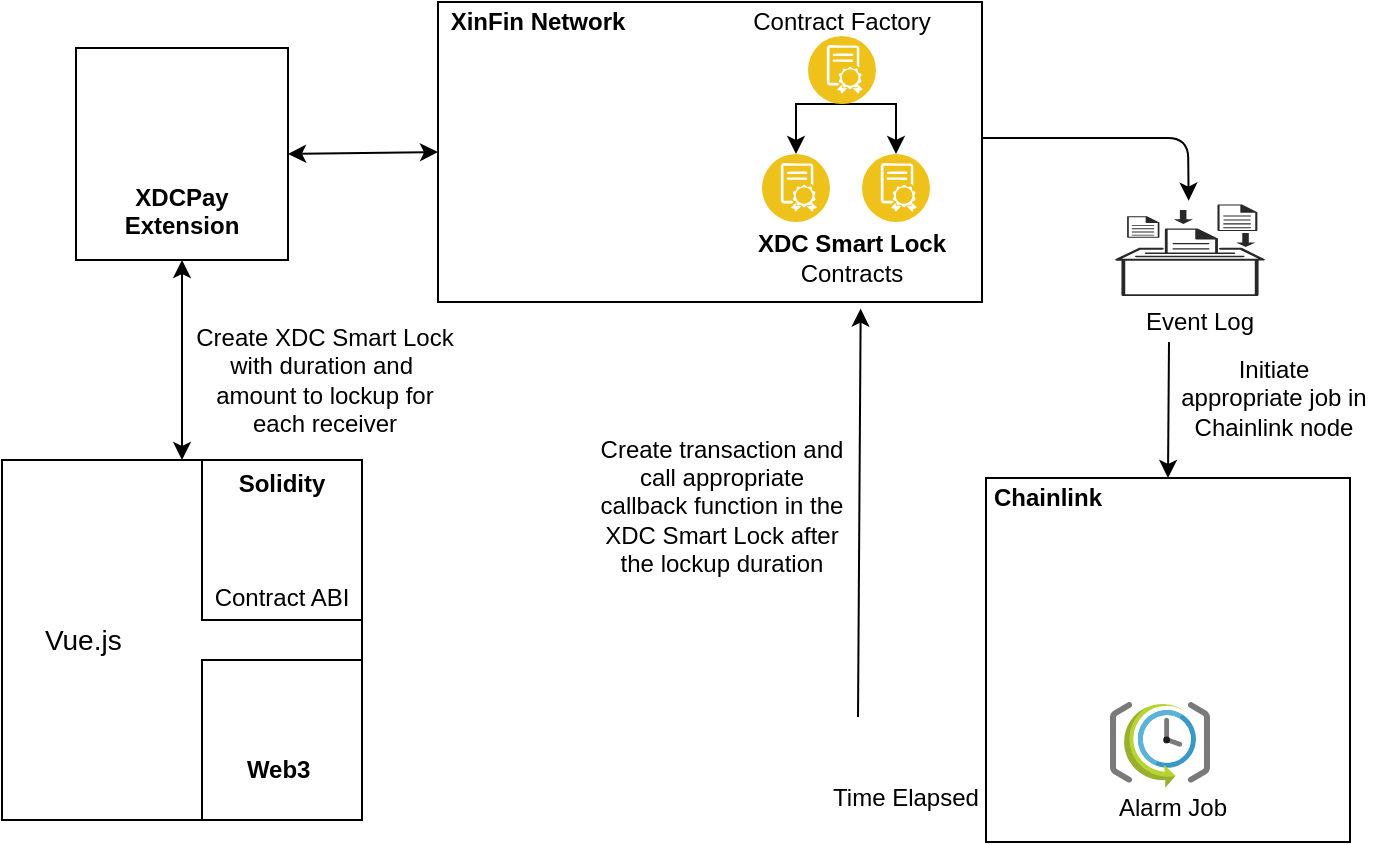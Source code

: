 <mxfile version="15.5.9" type="device"><diagram id="tvmS3jtjOdbyaY7cEYsQ" name="Page-1"><mxGraphModel dx="1422" dy="786" grid="1" gridSize="10" guides="1" tooltips="1" connect="1" arrows="1" fold="1" page="1" pageScale="1" pageWidth="827" pageHeight="1169" math="0" shadow="0"><root><mxCell id="0"/><mxCell id="1" parent="0"/><mxCell id="nSILyby0qN-jrQ36aiaI-36" value="&lt;br&gt;&lt;br&gt;&lt;br&gt;&lt;b&gt;&lt;br&gt;XDCPay Extension&lt;/b&gt;" style="whiteSpace=wrap;html=1;aspect=fixed;" parent="1" vertex="1"><mxGeometry x="97" y="73" width="106" height="106" as="geometry"/></mxCell><mxCell id="nSILyby0qN-jrQ36aiaI-28" value="" style="whiteSpace=wrap;html=1;aspect=fixed;" parent="1" vertex="1"><mxGeometry x="552" y="288" width="182" height="182" as="geometry"/></mxCell><mxCell id="nSILyby0qN-jrQ36aiaI-15" value="" style="rounded=0;whiteSpace=wrap;html=1;" parent="1" vertex="1"><mxGeometry x="278" y="50" width="272" height="150" as="geometry"/></mxCell><mxCell id="nSILyby0qN-jrQ36aiaI-1" value="&lt;div style=&quot;text-align: justify&quot;&gt;&lt;font style=&quot;font-size: 14px&quot;&gt;&amp;nbsp; &amp;nbsp; &amp;nbsp;&lt;font&gt;Vue.js&lt;/font&gt;&lt;/font&gt;&lt;/div&gt;" style="whiteSpace=wrap;html=1;aspect=fixed;align=left;" parent="1" vertex="1"><mxGeometry x="60" y="279" width="180" height="180" as="geometry"/></mxCell><mxCell id="nSILyby0qN-jrQ36aiaI-2" value="&lt;b&gt;Solidity&lt;/b&gt;&lt;br&gt;&lt;br&gt;&lt;br&gt;&lt;br&gt;Contract ABI" style="whiteSpace=wrap;html=1;aspect=fixed;" parent="1" vertex="1"><mxGeometry x="160" y="279" width="80" height="80" as="geometry"/></mxCell><mxCell id="nSILyby0qN-jrQ36aiaI-4" value="&lt;b&gt;&lt;br&gt;&lt;br&gt;Web3&amp;nbsp;&lt;/b&gt;" style="whiteSpace=wrap;html=1;aspect=fixed;align=center;" parent="1" vertex="1"><mxGeometry x="160" y="379" width="80" height="80" as="geometry"/></mxCell><mxCell id="nSILyby0qN-jrQ36aiaI-9" value="" style="shape=image;html=1;verticalAlign=top;verticalLabelPosition=bottom;labelBackgroundColor=#ffffff;imageAspect=0;aspect=fixed;image=https://cdn4.iconfinder.com/data/icons/logos-and-brands/512/367_Vuejs_logo-128.png" parent="1" vertex="1"><mxGeometry x="78" y="319" width="40" height="40" as="geometry"/></mxCell><mxCell id="nSILyby0qN-jrQ36aiaI-10" value="&lt;b&gt;XinFin Network&lt;/b&gt;" style="text;html=1;strokeColor=none;fillColor=none;align=center;verticalAlign=middle;whiteSpace=wrap;rounded=0;" parent="1" vertex="1"><mxGeometry x="278" y="50" width="100" height="20" as="geometry"/></mxCell><mxCell id="nSILyby0qN-jrQ36aiaI-11" value="" style="shape=image;html=1;verticalAlign=top;verticalLabelPosition=bottom;labelBackgroundColor=#ffffff;imageAspect=0;aspect=fixed;image=https://cdn4.iconfinder.com/data/icons/scripting-and-programming-languages/512/js-128.png" parent="1" vertex="1"><mxGeometry x="185" y="397" width="30" height="30" as="geometry"/></mxCell><mxCell id="nSILyby0qN-jrQ36aiaI-12" value="" style="shape=image;html=1;verticalAlign=top;verticalLabelPosition=bottom;labelBackgroundColor=#ffffff;imageAspect=0;aspect=fixed;image=https://cdn3.iconfinder.com/data/icons/humano2/128x128/mimetypes/application-x-python-bytecode.png" parent="1" vertex="1"><mxGeometry x="180" y="299" width="40" height="40" as="geometry"/></mxCell><mxCell id="nSILyby0qN-jrQ36aiaI-13" value="" style="shape=image;html=1;verticalAlign=top;verticalLabelPosition=bottom;labelBackgroundColor=#ffffff;imageAspect=0;aspect=fixed;image=https://cdn0.iconfinder.com/data/icons/blockchain-classic/270/ChainLink-128.png" parent="1" vertex="1"><mxGeometry x="605" y="308" width="68" height="68" as="geometry"/></mxCell><mxCell id="nSILyby0qN-jrQ36aiaI-16" value="" style="aspect=fixed;perimeter=ellipsePerimeter;html=1;align=center;shadow=0;dashed=0;fontColor=#4277BB;labelBackgroundColor=#ffffff;fontSize=12;spacingTop=3;image;image=img/lib/ibm/blockchain/smart_contract.svg;" parent="1" vertex="1"><mxGeometry x="440" y="126" width="34" height="34" as="geometry"/></mxCell><mxCell id="nSILyby0qN-jrQ36aiaI-17" value="" style="aspect=fixed;perimeter=ellipsePerimeter;html=1;align=center;shadow=0;dashed=0;fontColor=#4277BB;labelBackgroundColor=#ffffff;fontSize=12;spacingTop=3;image;image=img/lib/ibm/blockchain/smart_contract.svg;" parent="1" vertex="1"><mxGeometry x="490" y="126" width="34" height="34" as="geometry"/></mxCell><mxCell id="nSILyby0qN-jrQ36aiaI-18" value="&lt;b&gt;XDC Smart Lock&lt;/b&gt; Contracts" style="text;html=1;strokeColor=none;fillColor=none;align=center;verticalAlign=middle;whiteSpace=wrap;rounded=0;" parent="1" vertex="1"><mxGeometry x="430" y="162" width="110" height="32" as="geometry"/></mxCell><mxCell id="nSILyby0qN-jrQ36aiaI-21" style="edgeStyle=orthogonalEdgeStyle;rounded=0;orthogonalLoop=1;jettySize=auto;html=1;exitX=0.5;exitY=1;exitDx=0;exitDy=0;entryX=0.5;entryY=0;entryDx=0;entryDy=0;" parent="1" source="nSILyby0qN-jrQ36aiaI-19" target="nSILyby0qN-jrQ36aiaI-16" edge="1"><mxGeometry relative="1" as="geometry"/></mxCell><mxCell id="nSILyby0qN-jrQ36aiaI-24" style="edgeStyle=orthogonalEdgeStyle;rounded=0;orthogonalLoop=1;jettySize=auto;html=1;exitX=0.5;exitY=1;exitDx=0;exitDy=0;entryX=0.5;entryY=0;entryDx=0;entryDy=0;" parent="1" source="nSILyby0qN-jrQ36aiaI-19" target="nSILyby0qN-jrQ36aiaI-17" edge="1"><mxGeometry relative="1" as="geometry"/></mxCell><mxCell id="nSILyby0qN-jrQ36aiaI-19" value="" style="aspect=fixed;perimeter=ellipsePerimeter;html=1;align=center;shadow=0;dashed=0;fontColor=#4277BB;labelBackgroundColor=#ffffff;fontSize=12;spacingTop=3;image;image=img/lib/ibm/blockchain/smart_contract.svg;" parent="1" vertex="1"><mxGeometry x="463" y="67" width="34" height="34" as="geometry"/></mxCell><mxCell id="nSILyby0qN-jrQ36aiaI-20" value="Contract Factory" style="text;html=1;strokeColor=none;fillColor=none;align=center;verticalAlign=middle;whiteSpace=wrap;rounded=0;" parent="1" vertex="1"><mxGeometry x="430" y="50" width="100" height="20" as="geometry"/></mxCell><mxCell id="nSILyby0qN-jrQ36aiaI-25" value="" style="verticalLabelPosition=bottom;html=1;fillColor=#282828;strokeColor=none;verticalAlign=top;pointerEvents=1;align=center;shape=mxgraph.cisco_safe.security_icons.log_management;" parent="1" vertex="1"><mxGeometry x="616.5" y="151.25" width="75" height="45.75" as="geometry"/></mxCell><mxCell id="nSILyby0qN-jrQ36aiaI-26" value="Event Log" style="text;html=1;strokeColor=none;fillColor=none;align=center;verticalAlign=middle;whiteSpace=wrap;rounded=0;" parent="1" vertex="1"><mxGeometry x="628.5" y="200" width="60" height="20" as="geometry"/></mxCell><mxCell id="nSILyby0qN-jrQ36aiaI-30" value="&lt;b&gt;Chainlink&lt;/b&gt;" style="text;html=1;strokeColor=none;fillColor=none;align=center;verticalAlign=middle;whiteSpace=wrap;rounded=0;" parent="1" vertex="1"><mxGeometry x="533" y="288" width="100" height="20" as="geometry"/></mxCell><mxCell id="nSILyby0qN-jrQ36aiaI-31" value="" style="aspect=fixed;html=1;points=[];align=center;image;fontSize=12;image=img/lib/mscae/SchedulerJobCollection.svg;" parent="1" vertex="1"><mxGeometry x="614" y="400" width="50" height="43" as="geometry"/></mxCell><mxCell id="nSILyby0qN-jrQ36aiaI-32" value="Alarm Job" style="text;html=1;strokeColor=none;fillColor=none;align=center;verticalAlign=middle;whiteSpace=wrap;rounded=0;" parent="1" vertex="1"><mxGeometry x="609" y="443" width="73" height="20" as="geometry"/></mxCell><mxCell id="nSILyby0qN-jrQ36aiaI-34" value="" style="shape=image;imageAspect=0;aspect=fixed;verticalLabelPosition=bottom;verticalAlign=top;image=https://lh3.googleusercontent.com/S7ck23OGaHZ5Yy6kOeRfn50TRCz0Zna9O2B2ESasEqJJyblySE47ioCmTHgFnewPh8T1FWXgU6IKsOz6EWmyK4AuoA=w128-h128-e365-rj-sc0x00ffffff;" parent="1" vertex="1"><mxGeometry x="303.25" y="88.63" width="74.75" height="74.75" as="geometry"/></mxCell><mxCell id="nSILyby0qN-jrQ36aiaI-38" value="" style="endArrow=classic;html=1;exitX=1;exitY=0.453;exitDx=0;exitDy=0;exitPerimeter=0;entryX=0.491;entryY=-0.042;entryDx=0;entryDy=0;entryPerimeter=0;" parent="1" source="nSILyby0qN-jrQ36aiaI-15" target="nSILyby0qN-jrQ36aiaI-25" edge="1"><mxGeometry width="50" height="50" relative="1" as="geometry"><mxPoint x="380" y="260" as="sourcePoint"/><mxPoint x="430" y="210" as="targetPoint"/><Array as="points"><mxPoint x="653" y="118"/></Array></mxGeometry></mxCell><mxCell id="nSILyby0qN-jrQ36aiaI-39" value="" style="endArrow=classic;html=1;exitX=0.25;exitY=1;exitDx=0;exitDy=0;entryX=0.5;entryY=0;entryDx=0;entryDy=0;" parent="1" source="nSILyby0qN-jrQ36aiaI-26" target="nSILyby0qN-jrQ36aiaI-28" edge="1"><mxGeometry width="50" height="50" relative="1" as="geometry"><mxPoint x="380" y="260" as="sourcePoint"/><mxPoint x="430" y="210" as="targetPoint"/></mxGeometry></mxCell><mxCell id="nSILyby0qN-jrQ36aiaI-40" value="" style="shape=image;html=1;verticalAlign=top;verticalLabelPosition=bottom;labelBackgroundColor=#ffffff;imageAspect=0;aspect=fixed;image=https://cdn0.iconfinder.com/data/icons/business-collection-2027/60/time-passing-128.png" parent="1" vertex="1"><mxGeometry x="488" y="381.5" width="52" height="52" as="geometry"/></mxCell><mxCell id="nSILyby0qN-jrQ36aiaI-41" value="Time Elapsed" style="text;html=1;strokeColor=none;fillColor=none;align=center;verticalAlign=middle;whiteSpace=wrap;rounded=0;" parent="1" vertex="1"><mxGeometry x="467" y="437.5" width="90" height="20" as="geometry"/></mxCell><mxCell id="nSILyby0qN-jrQ36aiaI-42" value="" style="endArrow=classic;html=1;exitX=0;exitY=0.5;exitDx=0;exitDy=0;entryX=0.777;entryY=1.022;entryDx=0;entryDy=0;entryPerimeter=0;" parent="1" source="nSILyby0qN-jrQ36aiaI-40" target="nSILyby0qN-jrQ36aiaI-15" edge="1"><mxGeometry width="50" height="50" relative="1" as="geometry"><mxPoint x="380" y="340" as="sourcePoint"/><mxPoint x="430" y="290" as="targetPoint"/></mxGeometry></mxCell><mxCell id="nSILyby0qN-jrQ36aiaI-44" value="" style="endArrow=classic;startArrow=classic;html=1;exitX=1;exitY=0.5;exitDx=0;exitDy=0;entryX=0;entryY=0.5;entryDx=0;entryDy=0;" parent="1" source="nSILyby0qN-jrQ36aiaI-36" target="nSILyby0qN-jrQ36aiaI-15" edge="1"><mxGeometry width="50" height="50" relative="1" as="geometry"><mxPoint x="380" y="260" as="sourcePoint"/><mxPoint x="430" y="210" as="targetPoint"/></mxGeometry></mxCell><mxCell id="nSILyby0qN-jrQ36aiaI-45" value="" style="endArrow=classic;startArrow=classic;html=1;entryX=0.5;entryY=1;entryDx=0;entryDy=0;exitX=0.5;exitY=0;exitDx=0;exitDy=0;" parent="1" source="nSILyby0qN-jrQ36aiaI-1" target="nSILyby0qN-jrQ36aiaI-36" edge="1"><mxGeometry width="50" height="50" relative="1" as="geometry"><mxPoint x="380" y="260" as="sourcePoint"/><mxPoint x="430" y="210" as="targetPoint"/></mxGeometry></mxCell><mxCell id="nSILyby0qN-jrQ36aiaI-46" value="Create XDC Smart Lock with duration and&amp;nbsp;&lt;br&gt;amount to lockup for each receiver" style="text;html=1;strokeColor=none;fillColor=none;align=center;verticalAlign=middle;whiteSpace=wrap;rounded=0;" parent="1" vertex="1"><mxGeometry x="154" y="219" width="135" height="40" as="geometry"/></mxCell><mxCell id="nSILyby0qN-jrQ36aiaI-47" value="Create transaction and call appropriate callback function in the XDC Smart Lock after the lockup duration" style="text;html=1;strokeColor=none;fillColor=none;align=center;verticalAlign=middle;whiteSpace=wrap;rounded=0;" parent="1" vertex="1"><mxGeometry x="355" y="286" width="130" height="31" as="geometry"/></mxCell><mxCell id="nSILyby0qN-jrQ36aiaI-48" value="Initiate appropriate job in Chainlink node" style="text;html=1;strokeColor=none;fillColor=none;align=center;verticalAlign=middle;whiteSpace=wrap;rounded=0;" parent="1" vertex="1"><mxGeometry x="647" y="233" width="98" height="29" as="geometry"/></mxCell><mxCell id="bHpNdzb7NARrIF6j59m2-2" value="" style="shape=image;imageAspect=0;aspect=fixed;verticalLabelPosition=bottom;verticalAlign=top;image=https://lh3.googleusercontent.com/dU1tsSXYfyDYVVyxDVwNbsbV52tdNhWxH-d7TpbFOvSDPdXGKcNhKC1pyW5Z3sLNO7qg8hWC4pYJsfeUjYFTpgMOmQ=w128-h128-e365-rj-sc0x00ffffff;" vertex="1" parent="1"><mxGeometry x="125" y="82" width="50" height="50" as="geometry"/></mxCell></root></mxGraphModel></diagram></mxfile>